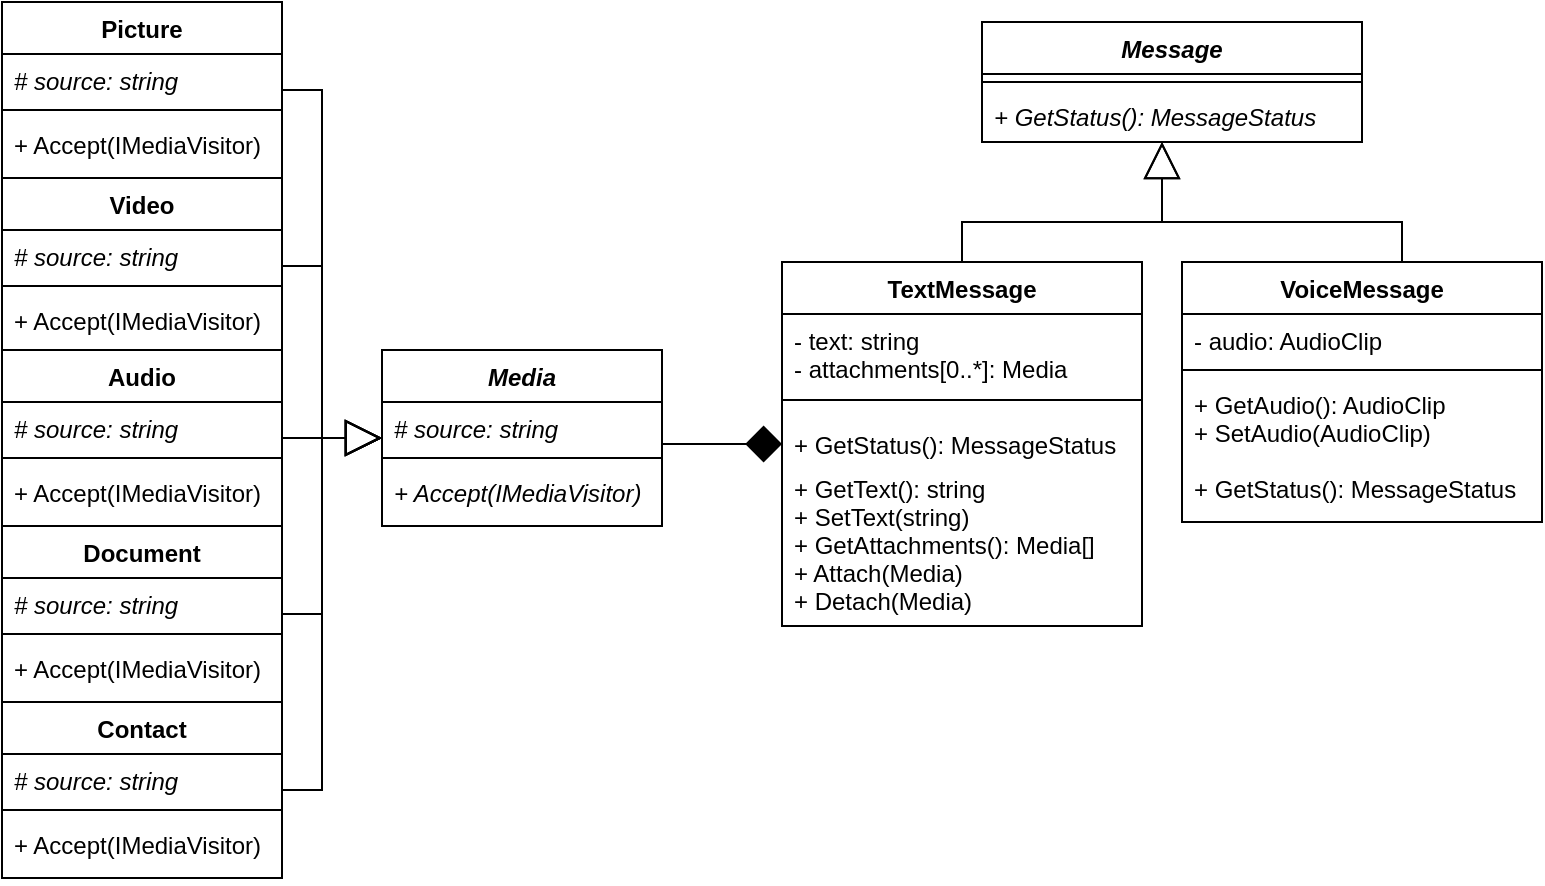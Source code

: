 <mxfile version="16.1.2" type="device"><diagram id="KsaIOCE8Mt4MVBDJVFek" name="Страница 1"><mxGraphModel dx="1240" dy="790" grid="1" gridSize="10" guides="1" tooltips="1" connect="1" arrows="1" fold="1" page="1" pageScale="1" pageWidth="827" pageHeight="1169" math="0" shadow="0"><root><mxCell id="0"/><mxCell id="1" parent="0"/><mxCell id="n_JQmSPlWDFtVzxkH7G6-18" style="edgeStyle=orthogonalEdgeStyle;rounded=0;orthogonalLoop=1;jettySize=auto;html=1;endArrow=block;endFill=0;endSize=16;" parent="1" source="E3m7jKcObCessWfzBNHi-1" target="n_JQmSPlWDFtVzxkH7G6-9" edge="1"><mxGeometry relative="1" as="geometry"><Array as="points"><mxPoint x="480" y="110"/><mxPoint x="580" y="110"/></Array></mxGeometry></mxCell><mxCell id="E3m7jKcObCessWfzBNHi-1" value="TextMessage" style="swimlane;fontStyle=1;align=center;verticalAlign=top;childLayout=stackLayout;horizontal=1;startSize=26;horizontalStack=0;resizeParent=1;resizeParentMax=0;resizeLast=0;collapsible=1;marginBottom=0;" parent="1" vertex="1"><mxGeometry x="390" y="130" width="180" height="182" as="geometry"/></mxCell><mxCell id="E3m7jKcObCessWfzBNHi-2" value="- text: string&#10;- attachments[0..*]: Media" style="text;strokeColor=none;fillColor=none;align=left;verticalAlign=top;spacingLeft=4;spacingRight=4;overflow=hidden;rotatable=0;points=[[0,0.5],[1,0.5]];portConstraint=eastwest;" parent="E3m7jKcObCessWfzBNHi-1" vertex="1"><mxGeometry y="26" width="180" height="34" as="geometry"/></mxCell><mxCell id="E3m7jKcObCessWfzBNHi-3" value="" style="line;strokeWidth=1;fillColor=none;align=left;verticalAlign=middle;spacingTop=-1;spacingLeft=3;spacingRight=3;rotatable=0;labelPosition=right;points=[];portConstraint=eastwest;" parent="E3m7jKcObCessWfzBNHi-1" vertex="1"><mxGeometry y="60" width="180" height="18" as="geometry"/></mxCell><mxCell id="n_JQmSPlWDFtVzxkH7G6-30" value="+ GetStatus(): MessageStatus" style="text;strokeColor=none;fillColor=none;align=left;verticalAlign=top;spacingLeft=4;spacingRight=4;overflow=hidden;rotatable=0;points=[[0,0.5],[1,0.5]];portConstraint=eastwest;fontStyle=0" parent="E3m7jKcObCessWfzBNHi-1" vertex="1"><mxGeometry y="78" width="180" height="22" as="geometry"/></mxCell><mxCell id="E3m7jKcObCessWfzBNHi-4" value="+ GetText(): string&#10;+ SetText(string)&#10;+ GetAttachments(): Media[]&#10;+ Attach(Media)&#10;+ Detach(Media)" style="text;strokeColor=none;fillColor=none;align=left;verticalAlign=top;spacingLeft=4;spacingRight=4;overflow=hidden;rotatable=0;points=[[0,0.5],[1,0.5]];portConstraint=eastwest;" parent="E3m7jKcObCessWfzBNHi-1" vertex="1"><mxGeometry y="100" width="180" height="82" as="geometry"/></mxCell><mxCell id="n_JQmSPlWDFtVzxkH7G6-19" style="edgeStyle=orthogonalEdgeStyle;rounded=0;orthogonalLoop=1;jettySize=auto;html=1;endArrow=block;endFill=0;endSize=16;" parent="1" source="E3m7jKcObCessWfzBNHi-5" target="n_JQmSPlWDFtVzxkH7G6-9" edge="1"><mxGeometry relative="1" as="geometry"><Array as="points"><mxPoint x="700" y="110"/><mxPoint x="580" y="110"/></Array></mxGeometry></mxCell><mxCell id="E3m7jKcObCessWfzBNHi-5" value="VoiceMessage" style="swimlane;fontStyle=1;align=center;verticalAlign=top;childLayout=stackLayout;horizontal=1;startSize=26;horizontalStack=0;resizeParent=1;resizeParentMax=0;resizeLast=0;collapsible=1;marginBottom=0;" parent="1" vertex="1"><mxGeometry x="590" y="130" width="180" height="130" as="geometry"/></mxCell><mxCell id="E3m7jKcObCessWfzBNHi-6" value="- audio: AudioClip" style="text;strokeColor=none;fillColor=none;align=left;verticalAlign=top;spacingLeft=4;spacingRight=4;overflow=hidden;rotatable=0;points=[[0,0.5],[1,0.5]];portConstraint=eastwest;" parent="E3m7jKcObCessWfzBNHi-5" vertex="1"><mxGeometry y="26" width="180" height="24" as="geometry"/></mxCell><mxCell id="E3m7jKcObCessWfzBNHi-7" value="" style="line;strokeWidth=1;fillColor=none;align=left;verticalAlign=middle;spacingTop=-1;spacingLeft=3;spacingRight=3;rotatable=0;labelPosition=right;points=[];portConstraint=eastwest;" parent="E3m7jKcObCessWfzBNHi-5" vertex="1"><mxGeometry y="50" width="180" height="8" as="geometry"/></mxCell><mxCell id="E3m7jKcObCessWfzBNHi-8" value="+ GetAudio(): AudioClip&#10;+ SetAudio(AudioClip)" style="text;strokeColor=none;fillColor=none;align=left;verticalAlign=top;spacingLeft=4;spacingRight=4;overflow=hidden;rotatable=0;points=[[0,0.5],[1,0.5]];portConstraint=eastwest;" parent="E3m7jKcObCessWfzBNHi-5" vertex="1"><mxGeometry y="58" width="180" height="42" as="geometry"/></mxCell><mxCell id="n_JQmSPlWDFtVzxkH7G6-31" value="+ GetStatus(): MessageStatus" style="text;strokeColor=none;fillColor=none;align=left;verticalAlign=top;spacingLeft=4;spacingRight=4;overflow=hidden;rotatable=0;points=[[0,0.5],[1,0.5]];portConstraint=eastwest;fontStyle=0" parent="E3m7jKcObCessWfzBNHi-5" vertex="1"><mxGeometry y="100" width="180" height="30" as="geometry"/></mxCell><mxCell id="n_JQmSPlWDFtVzxkH7G6-9" value="Message" style="swimlane;fontStyle=3;align=center;verticalAlign=top;childLayout=stackLayout;horizontal=1;startSize=26;horizontalStack=0;resizeParent=1;resizeParentMax=0;resizeLast=0;collapsible=1;marginBottom=0;" parent="1" vertex="1"><mxGeometry x="490" y="10" width="190" height="60" as="geometry"/></mxCell><mxCell id="n_JQmSPlWDFtVzxkH7G6-11" value="" style="line;strokeWidth=1;fillColor=none;align=left;verticalAlign=middle;spacingTop=-1;spacingLeft=3;spacingRight=3;rotatable=0;labelPosition=right;points=[];portConstraint=eastwest;" parent="n_JQmSPlWDFtVzxkH7G6-9" vertex="1"><mxGeometry y="26" width="190" height="8" as="geometry"/></mxCell><mxCell id="n_JQmSPlWDFtVzxkH7G6-12" value="+ GetStatus(): MessageStatus" style="text;strokeColor=none;fillColor=none;align=left;verticalAlign=top;spacingLeft=4;spacingRight=4;overflow=hidden;rotatable=0;points=[[0,0.5],[1,0.5]];portConstraint=eastwest;fontStyle=2" parent="n_JQmSPlWDFtVzxkH7G6-9" vertex="1"><mxGeometry y="34" width="190" height="26" as="geometry"/></mxCell><mxCell id="n_JQmSPlWDFtVzxkH7G6-93" style="edgeStyle=orthogonalEdgeStyle;rounded=0;orthogonalLoop=1;jettySize=auto;html=1;endArrow=block;endFill=0;endSize=16;" parent="1" source="n_JQmSPlWDFtVzxkH7G6-59" target="n_JQmSPlWDFtVzxkH7G6-75" edge="1"><mxGeometry relative="1" as="geometry"><Array as="points"><mxPoint x="160" y="44"/><mxPoint x="160" y="218"/></Array></mxGeometry></mxCell><mxCell id="n_JQmSPlWDFtVzxkH7G6-59" value="Picture" style="swimlane;fontStyle=1;align=center;verticalAlign=top;childLayout=stackLayout;horizontal=1;startSize=26;horizontalStack=0;resizeParent=1;resizeParentMax=0;resizeLast=0;collapsible=1;marginBottom=0;" parent="1" vertex="1"><mxGeometry width="140" height="88" as="geometry"/></mxCell><mxCell id="n_JQmSPlWDFtVzxkH7G6-104" value="# source: string" style="text;strokeColor=none;fillColor=none;align=left;verticalAlign=top;spacingLeft=4;spacingRight=4;overflow=hidden;rotatable=0;points=[[0,0.5],[1,0.5]];portConstraint=eastwest;fontStyle=2" parent="n_JQmSPlWDFtVzxkH7G6-59" vertex="1"><mxGeometry y="26" width="140" height="24" as="geometry"/></mxCell><mxCell id="n_JQmSPlWDFtVzxkH7G6-61" value="" style="line;strokeWidth=1;fillColor=none;align=left;verticalAlign=middle;spacingTop=-1;spacingLeft=3;spacingRight=3;rotatable=0;labelPosition=right;points=[];portConstraint=eastwest;" parent="n_JQmSPlWDFtVzxkH7G6-59" vertex="1"><mxGeometry y="50" width="140" height="8" as="geometry"/></mxCell><mxCell id="n_JQmSPlWDFtVzxkH7G6-63" value="+ Accept(IMediaVisitor)" style="text;strokeColor=none;fillColor=none;align=left;verticalAlign=top;spacingLeft=4;spacingRight=4;overflow=hidden;rotatable=0;points=[[0,0.5],[1,0.5]];portConstraint=eastwest;fontStyle=0" parent="n_JQmSPlWDFtVzxkH7G6-59" vertex="1"><mxGeometry y="58" width="140" height="30" as="geometry"/></mxCell><mxCell id="n_JQmSPlWDFtVzxkH7G6-116" style="edgeStyle=orthogonalEdgeStyle;rounded=0;orthogonalLoop=1;jettySize=auto;html=1;endArrow=diamond;endFill=1;endSize=16;" parent="1" source="n_JQmSPlWDFtVzxkH7G6-75" target="E3m7jKcObCessWfzBNHi-1" edge="1"><mxGeometry relative="1" as="geometry"><Array as="points"><mxPoint x="350" y="221"/><mxPoint x="350" y="221"/></Array></mxGeometry></mxCell><mxCell id="n_JQmSPlWDFtVzxkH7G6-75" value="Media" style="swimlane;fontStyle=3;align=center;verticalAlign=top;childLayout=stackLayout;horizontal=1;startSize=26;horizontalStack=0;resizeParent=1;resizeParentMax=0;resizeLast=0;collapsible=1;marginBottom=0;" parent="1" vertex="1"><mxGeometry x="190" y="174" width="140" height="88" as="geometry"/></mxCell><mxCell id="n_JQmSPlWDFtVzxkH7G6-76" value="# source: string" style="text;strokeColor=none;fillColor=none;align=left;verticalAlign=top;spacingLeft=4;spacingRight=4;overflow=hidden;rotatable=0;points=[[0,0.5],[1,0.5]];portConstraint=eastwest;fontStyle=2" parent="n_JQmSPlWDFtVzxkH7G6-75" vertex="1"><mxGeometry y="26" width="140" height="24" as="geometry"/></mxCell><mxCell id="n_JQmSPlWDFtVzxkH7G6-77" value="" style="line;strokeWidth=1;fillColor=none;align=left;verticalAlign=middle;spacingTop=-1;spacingLeft=3;spacingRight=3;rotatable=0;labelPosition=right;points=[];portConstraint=eastwest;" parent="n_JQmSPlWDFtVzxkH7G6-75" vertex="1"><mxGeometry y="50" width="140" height="8" as="geometry"/></mxCell><mxCell id="n_JQmSPlWDFtVzxkH7G6-79" value="+ Accept(IMediaVisitor)" style="text;strokeColor=none;fillColor=none;align=left;verticalAlign=top;spacingLeft=4;spacingRight=4;overflow=hidden;rotatable=0;points=[[0,0.5],[1,0.5]];portConstraint=eastwest;fontStyle=2" parent="n_JQmSPlWDFtVzxkH7G6-75" vertex="1"><mxGeometry y="58" width="140" height="30" as="geometry"/></mxCell><mxCell id="n_JQmSPlWDFtVzxkH7G6-96" style="edgeStyle=orthogonalEdgeStyle;rounded=0;orthogonalLoop=1;jettySize=auto;html=1;endArrow=block;endFill=0;endSize=16;" parent="1" source="n_JQmSPlWDFtVzxkH7G6-81" target="n_JQmSPlWDFtVzxkH7G6-75" edge="1"><mxGeometry relative="1" as="geometry"><Array as="points"><mxPoint x="160" y="132"/><mxPoint x="160" y="218"/></Array></mxGeometry></mxCell><mxCell id="n_JQmSPlWDFtVzxkH7G6-81" value="Video" style="swimlane;fontStyle=1;align=center;verticalAlign=top;childLayout=stackLayout;horizontal=1;startSize=26;horizontalStack=0;resizeParent=1;resizeParentMax=0;resizeLast=0;collapsible=1;marginBottom=0;" parent="1" vertex="1"><mxGeometry y="88" width="140" height="88" as="geometry"/></mxCell><mxCell id="n_JQmSPlWDFtVzxkH7G6-82" value="# source: string" style="text;strokeColor=none;fillColor=none;align=left;verticalAlign=top;spacingLeft=4;spacingRight=4;overflow=hidden;rotatable=0;points=[[0,0.5],[1,0.5]];portConstraint=eastwest;fontStyle=2" parent="n_JQmSPlWDFtVzxkH7G6-81" vertex="1"><mxGeometry y="26" width="140" height="24" as="geometry"/></mxCell><mxCell id="n_JQmSPlWDFtVzxkH7G6-83" value="" style="line;strokeWidth=1;fillColor=none;align=left;verticalAlign=middle;spacingTop=-1;spacingLeft=3;spacingRight=3;rotatable=0;labelPosition=right;points=[];portConstraint=eastwest;" parent="n_JQmSPlWDFtVzxkH7G6-81" vertex="1"><mxGeometry y="50" width="140" height="8" as="geometry"/></mxCell><mxCell id="n_JQmSPlWDFtVzxkH7G6-84" value="+ Accept(IMediaVisitor)" style="text;strokeColor=none;fillColor=none;align=left;verticalAlign=top;spacingLeft=4;spacingRight=4;overflow=hidden;rotatable=0;points=[[0,0.5],[1,0.5]];portConstraint=eastwest;fontStyle=0" parent="n_JQmSPlWDFtVzxkH7G6-81" vertex="1"><mxGeometry y="58" width="140" height="30" as="geometry"/></mxCell><mxCell id="n_JQmSPlWDFtVzxkH7G6-97" style="edgeStyle=orthogonalEdgeStyle;rounded=0;orthogonalLoop=1;jettySize=auto;html=1;endArrow=block;endFill=0;endSize=16;" parent="1" source="n_JQmSPlWDFtVzxkH7G6-85" target="n_JQmSPlWDFtVzxkH7G6-75" edge="1"><mxGeometry relative="1" as="geometry"><Array as="points"><mxPoint x="220" y="218"/><mxPoint x="220" y="218"/></Array></mxGeometry></mxCell><mxCell id="n_JQmSPlWDFtVzxkH7G6-85" value="Audio" style="swimlane;fontStyle=1;align=center;verticalAlign=top;childLayout=stackLayout;horizontal=1;startSize=26;horizontalStack=0;resizeParent=1;resizeParentMax=0;resizeLast=0;collapsible=1;marginBottom=0;" parent="1" vertex="1"><mxGeometry y="174" width="140" height="88" as="geometry"/></mxCell><mxCell id="n_JQmSPlWDFtVzxkH7G6-86" value="# source: string" style="text;strokeColor=none;fillColor=none;align=left;verticalAlign=top;spacingLeft=4;spacingRight=4;overflow=hidden;rotatable=0;points=[[0,0.5],[1,0.5]];portConstraint=eastwest;fontStyle=2" parent="n_JQmSPlWDFtVzxkH7G6-85" vertex="1"><mxGeometry y="26" width="140" height="24" as="geometry"/></mxCell><mxCell id="n_JQmSPlWDFtVzxkH7G6-87" value="" style="line;strokeWidth=1;fillColor=none;align=left;verticalAlign=middle;spacingTop=-1;spacingLeft=3;spacingRight=3;rotatable=0;labelPosition=right;points=[];portConstraint=eastwest;" parent="n_JQmSPlWDFtVzxkH7G6-85" vertex="1"><mxGeometry y="50" width="140" height="8" as="geometry"/></mxCell><mxCell id="n_JQmSPlWDFtVzxkH7G6-88" value="+ Accept(IMediaVisitor)" style="text;strokeColor=none;fillColor=none;align=left;verticalAlign=top;spacingLeft=4;spacingRight=4;overflow=hidden;rotatable=0;points=[[0,0.5],[1,0.5]];portConstraint=eastwest;fontStyle=0" parent="n_JQmSPlWDFtVzxkH7G6-85" vertex="1"><mxGeometry y="58" width="140" height="30" as="geometry"/></mxCell><mxCell id="n_JQmSPlWDFtVzxkH7G6-98" style="edgeStyle=orthogonalEdgeStyle;rounded=0;orthogonalLoop=1;jettySize=auto;html=1;endArrow=block;endFill=0;endSize=16;" parent="1" source="n_JQmSPlWDFtVzxkH7G6-89" target="n_JQmSPlWDFtVzxkH7G6-75" edge="1"><mxGeometry relative="1" as="geometry"><Array as="points"><mxPoint x="160" y="306"/><mxPoint x="160" y="218"/></Array></mxGeometry></mxCell><mxCell id="n_JQmSPlWDFtVzxkH7G6-89" value="Document" style="swimlane;fontStyle=1;align=center;verticalAlign=top;childLayout=stackLayout;horizontal=1;startSize=26;horizontalStack=0;resizeParent=1;resizeParentMax=0;resizeLast=0;collapsible=1;marginBottom=0;" parent="1" vertex="1"><mxGeometry y="262" width="140" height="88" as="geometry"/></mxCell><mxCell id="n_JQmSPlWDFtVzxkH7G6-90" value="# source: string" style="text;strokeColor=none;fillColor=none;align=left;verticalAlign=top;spacingLeft=4;spacingRight=4;overflow=hidden;rotatable=0;points=[[0,0.5],[1,0.5]];portConstraint=eastwest;fontStyle=2" parent="n_JQmSPlWDFtVzxkH7G6-89" vertex="1"><mxGeometry y="26" width="140" height="24" as="geometry"/></mxCell><mxCell id="n_JQmSPlWDFtVzxkH7G6-91" value="" style="line;strokeWidth=1;fillColor=none;align=left;verticalAlign=middle;spacingTop=-1;spacingLeft=3;spacingRight=3;rotatable=0;labelPosition=right;points=[];portConstraint=eastwest;" parent="n_JQmSPlWDFtVzxkH7G6-89" vertex="1"><mxGeometry y="50" width="140" height="8" as="geometry"/></mxCell><mxCell id="n_JQmSPlWDFtVzxkH7G6-92" value="+ Accept(IMediaVisitor)" style="text;strokeColor=none;fillColor=none;align=left;verticalAlign=top;spacingLeft=4;spacingRight=4;overflow=hidden;rotatable=0;points=[[0,0.5],[1,0.5]];portConstraint=eastwest;fontStyle=0" parent="n_JQmSPlWDFtVzxkH7G6-89" vertex="1"><mxGeometry y="58" width="140" height="30" as="geometry"/></mxCell><mxCell id="n_JQmSPlWDFtVzxkH7G6-103" style="edgeStyle=orthogonalEdgeStyle;rounded=0;orthogonalLoop=1;jettySize=auto;html=1;endArrow=block;endFill=0;endSize=16;" parent="1" source="n_JQmSPlWDFtVzxkH7G6-99" target="n_JQmSPlWDFtVzxkH7G6-75" edge="1"><mxGeometry relative="1" as="geometry"><Array as="points"><mxPoint x="160" y="394"/><mxPoint x="160" y="218"/></Array></mxGeometry></mxCell><mxCell id="n_JQmSPlWDFtVzxkH7G6-99" value="Contact" style="swimlane;fontStyle=1;align=center;verticalAlign=top;childLayout=stackLayout;horizontal=1;startSize=26;horizontalStack=0;resizeParent=1;resizeParentMax=0;resizeLast=0;collapsible=1;marginBottom=0;" parent="1" vertex="1"><mxGeometry y="350" width="140" height="88" as="geometry"/></mxCell><mxCell id="n_JQmSPlWDFtVzxkH7G6-100" value="# source: string" style="text;strokeColor=none;fillColor=none;align=left;verticalAlign=top;spacingLeft=4;spacingRight=4;overflow=hidden;rotatable=0;points=[[0,0.5],[1,0.5]];portConstraint=eastwest;fontStyle=2" parent="n_JQmSPlWDFtVzxkH7G6-99" vertex="1"><mxGeometry y="26" width="140" height="24" as="geometry"/></mxCell><mxCell id="n_JQmSPlWDFtVzxkH7G6-101" value="" style="line;strokeWidth=1;fillColor=none;align=left;verticalAlign=middle;spacingTop=-1;spacingLeft=3;spacingRight=3;rotatable=0;labelPosition=right;points=[];portConstraint=eastwest;" parent="n_JQmSPlWDFtVzxkH7G6-99" vertex="1"><mxGeometry y="50" width="140" height="8" as="geometry"/></mxCell><mxCell id="n_JQmSPlWDFtVzxkH7G6-102" value="+ Accept(IMediaVisitor)" style="text;strokeColor=none;fillColor=none;align=left;verticalAlign=top;spacingLeft=4;spacingRight=4;overflow=hidden;rotatable=0;points=[[0,0.5],[1,0.5]];portConstraint=eastwest;fontStyle=0" parent="n_JQmSPlWDFtVzxkH7G6-99" vertex="1"><mxGeometry y="58" width="140" height="30" as="geometry"/></mxCell></root></mxGraphModel></diagram></mxfile>